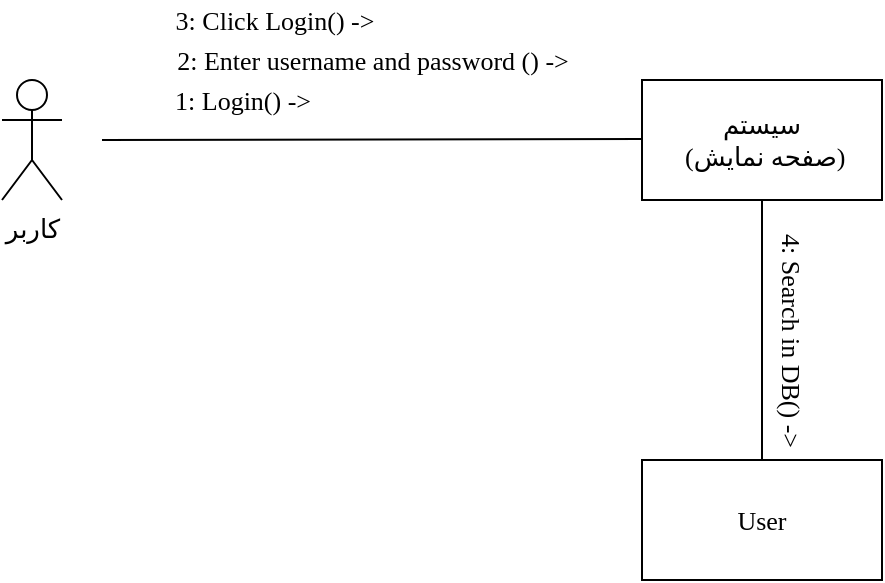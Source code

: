 <mxfile version="14.8.0" type="github">
  <diagram id="ktsGYNsk4kY88abPZ4qp" name="Page-1">
    <mxGraphModel dx="782" dy="436" grid="1" gridSize="10" guides="1" tooltips="1" connect="1" arrows="1" fold="1" page="1" pageScale="1" pageWidth="850" pageHeight="1100" math="0" shadow="0">
      <root>
        <mxCell id="0" />
        <mxCell id="1" parent="0" />
        <mxCell id="r_f2xXJb9P_Ozzs2txuN-1" value="&lt;font face=&quot;Times New Roman&quot; style=&quot;font-size: 13px&quot;&gt;کاربر&lt;/font&gt;" style="shape=umlActor;verticalLabelPosition=bottom;verticalAlign=top;html=1;outlineConnect=0;" parent="1" vertex="1">
          <mxGeometry x="230" y="170" width="30" height="60" as="geometry" />
        </mxCell>
        <mxCell id="r_f2xXJb9P_Ozzs2txuN-2" value="&lt;font face=&quot;B Zar&quot; style=&quot;font-size: 13px&quot;&gt;سیستم&lt;br&gt;&amp;nbsp;(صفحه نمایش)&lt;/font&gt;" style="rounded=0;whiteSpace=wrap;html=1;" parent="1" vertex="1">
          <mxGeometry x="550" y="170" width="120" height="60" as="geometry" />
        </mxCell>
        <mxCell id="r_f2xXJb9P_Ozzs2txuN-3" value="&lt;font face=&quot;Times New Roman&quot; style=&quot;font-size: 13px&quot;&gt;User&lt;/font&gt;" style="rounded=0;whiteSpace=wrap;html=1;" parent="1" vertex="1">
          <mxGeometry x="550" y="360" width="120" height="60" as="geometry" />
        </mxCell>
        <mxCell id="r_f2xXJb9P_Ozzs2txuN-4" value="" style="endArrow=none;html=1;" parent="1" edge="1">
          <mxGeometry width="50" height="50" relative="1" as="geometry">
            <mxPoint x="280" y="200" as="sourcePoint" />
            <mxPoint x="550" y="199.5" as="targetPoint" />
          </mxGeometry>
        </mxCell>
        <mxCell id="r_f2xXJb9P_Ozzs2txuN-5" value="" style="endArrow=none;html=1;exitX=0.5;exitY=0;exitDx=0;exitDy=0;entryX=0.5;entryY=1;entryDx=0;entryDy=0;" parent="1" source="r_f2xXJb9P_Ozzs2txuN-3" target="r_f2xXJb9P_Ozzs2txuN-2" edge="1">
          <mxGeometry width="50" height="50" relative="1" as="geometry">
            <mxPoint x="380" y="270" as="sourcePoint" />
            <mxPoint x="430" y="220" as="targetPoint" />
          </mxGeometry>
        </mxCell>
        <mxCell id="r_f2xXJb9P_Ozzs2txuN-6" value="&lt;font face=&quot;Times New Roman&quot; style=&quot;font-size: 13px&quot;&gt;1: Login() -&amp;gt;&lt;/font&gt;" style="text;html=1;align=center;verticalAlign=middle;resizable=0;points=[];autosize=1;" parent="1" vertex="1">
          <mxGeometry x="310" y="170" width="80" height="20" as="geometry" />
        </mxCell>
        <mxCell id="r_f2xXJb9P_Ozzs2txuN-7" value="&lt;font face=&quot;Times New Roman&quot; style=&quot;font-size: 13px&quot;&gt;2: Enter username and password () -&amp;gt;&lt;/font&gt;" style="text;html=1;align=center;verticalAlign=middle;resizable=0;points=[];autosize=1;" parent="1" vertex="1">
          <mxGeometry x="310" y="150" width="210" height="20" as="geometry" />
        </mxCell>
        <mxCell id="r_f2xXJb9P_Ozzs2txuN-8" value="&lt;font face=&quot;Times New Roman&quot; style=&quot;font-size: 13px&quot;&gt;3: Click Login() -&amp;gt;&lt;/font&gt;" style="text;html=1;align=center;verticalAlign=middle;resizable=0;points=[];autosize=1;" parent="1" vertex="1">
          <mxGeometry x="311" y="130" width="110" height="20" as="geometry" />
        </mxCell>
        <mxCell id="r_f2xXJb9P_Ozzs2txuN-9" value="&lt;font face=&quot;Times New Roman&quot; style=&quot;font-size: 13px&quot;&gt;4: Search in DB() -&amp;gt;&lt;/font&gt;" style="text;html=1;align=center;verticalAlign=middle;resizable=0;points=[];autosize=1;rotation=90;" parent="1" vertex="1">
          <mxGeometry x="565" y="290" width="120" height="20" as="geometry" />
        </mxCell>
      </root>
    </mxGraphModel>
  </diagram>
</mxfile>
